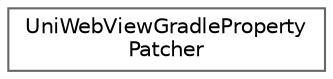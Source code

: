 digraph "Graphical Class Hierarchy"
{
 // LATEX_PDF_SIZE
  bgcolor="transparent";
  edge [fontname=Helvetica,fontsize=10,labelfontname=Helvetica,labelfontsize=10];
  node [fontname=Helvetica,fontsize=10,shape=box,height=0.2,width=0.4];
  rankdir="LR";
  Node0 [id="Node000000",label="UniWebViewGradleProperty\lPatcher",height=0.2,width=0.4,color="grey40", fillcolor="white", style="filled",URL="$class_uni_web_view_gradle_property_patcher.html",tooltip=" "];
}
